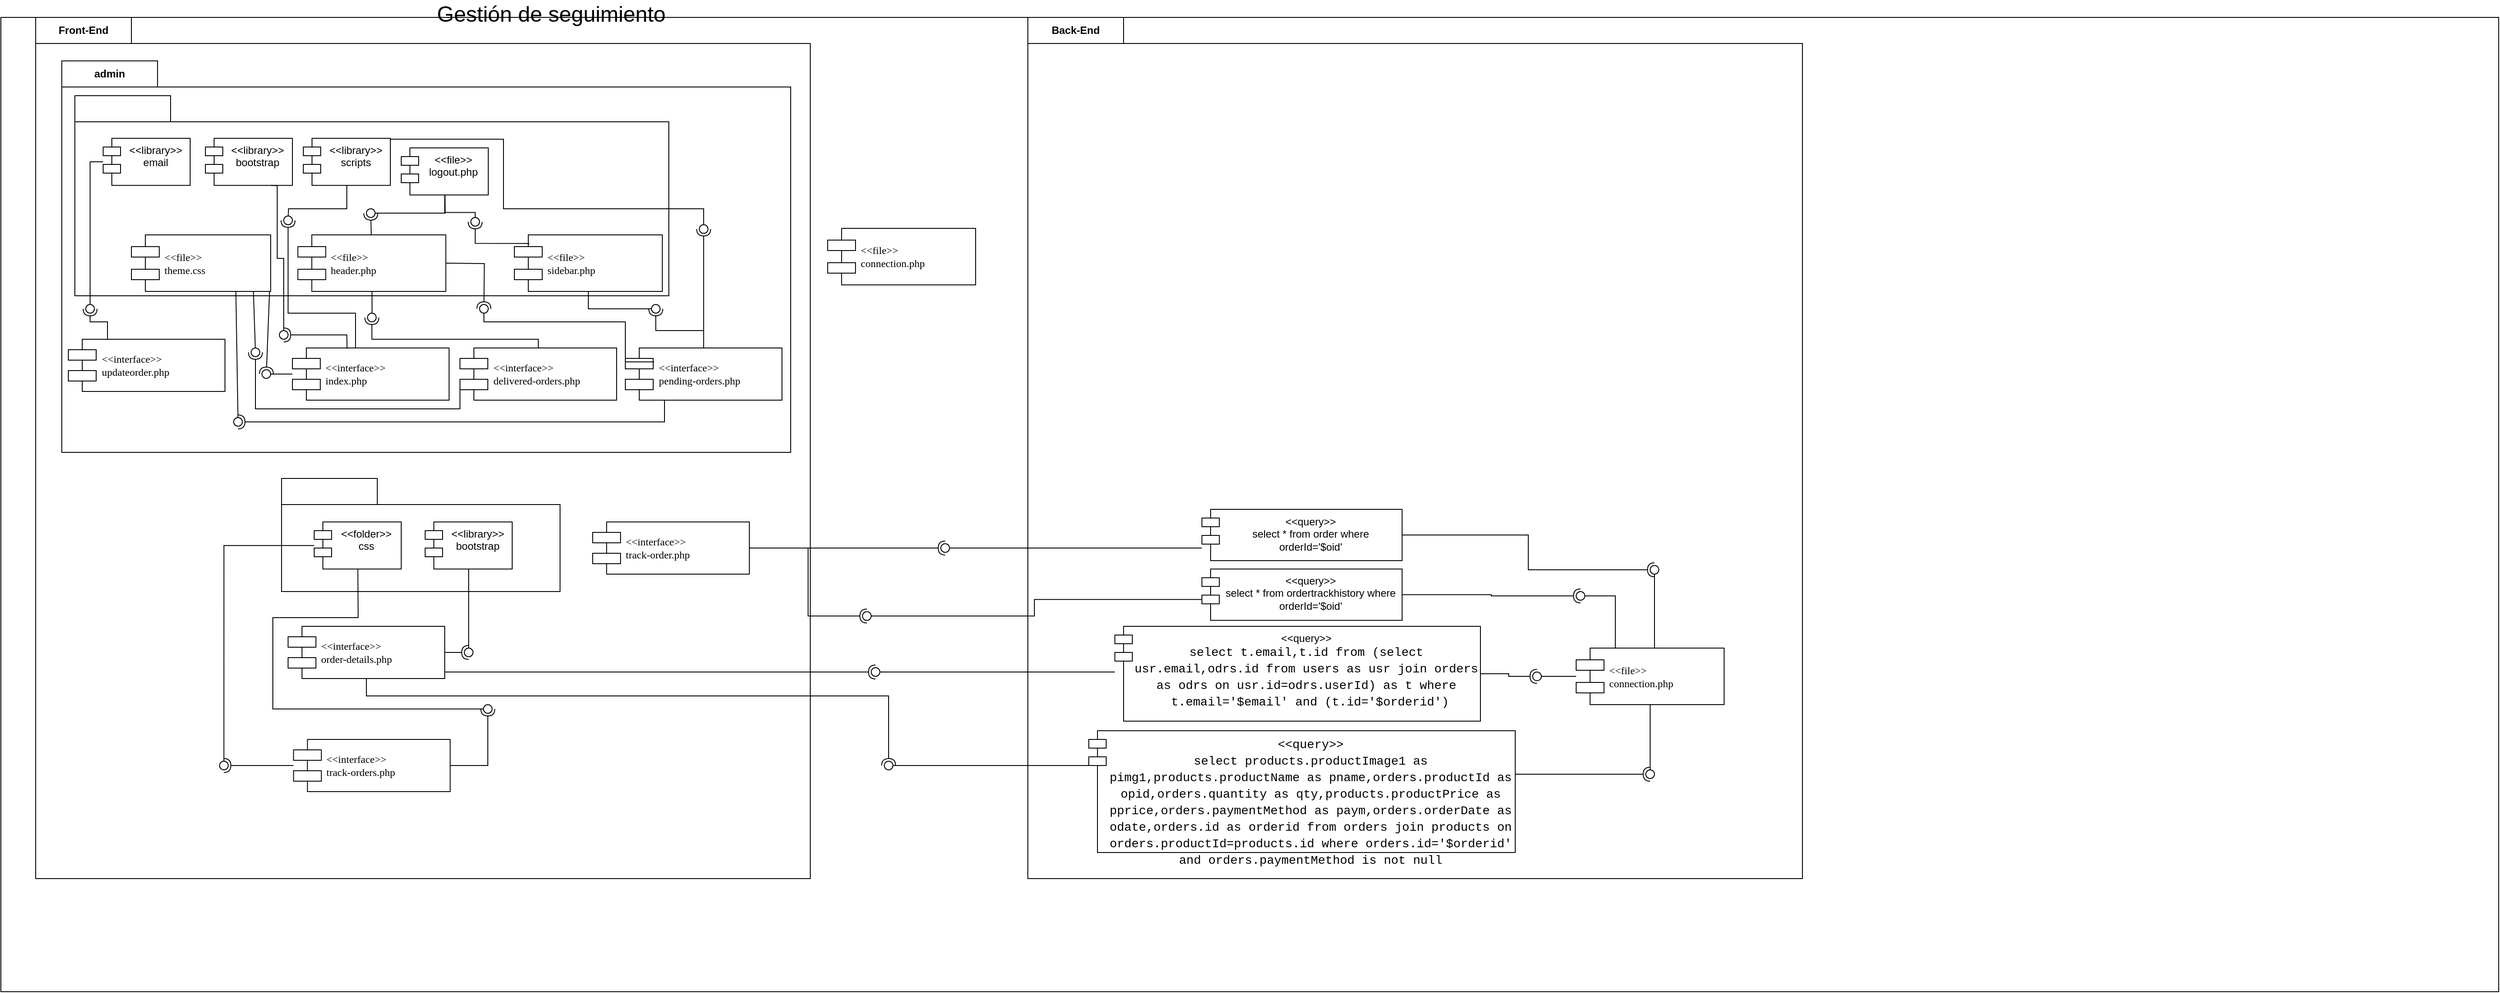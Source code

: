 <mxfile version="22.0.8" type="github">
  <diagram name="Page-1" id="5f0bae14-7c28-e335-631c-24af17079c00">
    <mxGraphModel dx="1980" dy="1412" grid="1" gridSize="10" guides="1" tooltips="1" connect="1" arrows="1" fold="1" page="1" pageScale="1" pageWidth="1100" pageHeight="850" background="none" math="0" shadow="0">
      <root>
        <mxCell id="0" />
        <mxCell id="1" parent="0" />
        <mxCell id="QajAvCTBg06aMJkXzNH2-1" value="" style="rounded=0;whiteSpace=wrap;html=1;movable=1;resizable=1;rotatable=1;deletable=1;editable=1;locked=0;connectable=1;" parent="1" vertex="1">
          <mxGeometry x="-20" y="-90" width="2870" height="1120" as="geometry" />
        </mxCell>
        <mxCell id="QajAvCTBg06aMJkXzNH2-115" value="Front-End" style="shape=folder;fontStyle=1;tabWidth=110;tabHeight=30;tabPosition=left;html=1;boundedLbl=1;labelInHeader=1;container=0;collapsible=0;whiteSpace=wrap;movable=1;resizable=1;rotatable=1;deletable=1;editable=1;locked=0;connectable=1;" parent="1" vertex="1">
          <mxGeometry x="20" y="-90" width="890" height="990" as="geometry" />
        </mxCell>
        <mxCell id="QajAvCTBg06aMJkXzNH2-2" value="&lt;font style=&quot;font-size: 25px;&quot;&gt;Gestión de seguimiento&lt;/font&gt;" style="text;strokeColor=none;align=center;fillColor=none;html=1;verticalAlign=middle;whiteSpace=wrap;rounded=0;movable=1;resizable=1;rotatable=1;deletable=1;editable=1;locked=0;connectable=1;" parent="1" vertex="1">
          <mxGeometry x="480" y="-110" width="265" height="30" as="geometry" />
        </mxCell>
        <mxCell id="QajAvCTBg06aMJkXzNH2-3" value="" style="html=1;strokeColor=none;resizeWidth=1;resizeHeight=1;fillColor=none;part=1;connectable=1;allowArrows=0;deletable=1;whiteSpace=wrap;movable=1;resizable=1;rotatable=1;editable=1;locked=0;" parent="1" vertex="1">
          <mxGeometry x="42.5" y="-10" width="573.3" height="403.226" as="geometry">
            <mxPoint y="30" as="offset" />
          </mxGeometry>
        </mxCell>
        <mxCell id="QajAvCTBg06aMJkXzNH2-4" value="admin" style="shape=folder;fontStyle=1;tabWidth=110;tabHeight=30;tabPosition=left;html=1;boundedLbl=1;labelInHeader=1;container=0;collapsible=0;whiteSpace=wrap;movable=1;resizable=1;rotatable=1;deletable=1;editable=1;locked=0;connectable=1;" parent="1" vertex="1">
          <mxGeometry x="50" y="-40" width="837.5" height="450" as="geometry" />
        </mxCell>
        <mxCell id="QajAvCTBg06aMJkXzNH2-5" value="" style="shape=folder;fontStyle=1;tabWidth=110;tabHeight=30;tabPosition=left;html=1;boundedLbl=1;labelInHeader=1;container=0;collapsible=0;whiteSpace=wrap;movable=1;resizable=1;rotatable=1;deletable=1;editable=1;locked=0;connectable=1;" parent="1" vertex="1">
          <mxGeometry x="65" width="682.5" height="230" as="geometry" />
        </mxCell>
        <mxCell id="QajAvCTBg06aMJkXzNH2-6" value="&amp;lt;&amp;lt;interface&amp;gt;&amp;gt;&lt;br&gt;delivered-orders.php" style="shape=component;align=left;spacingLeft=36;rounded=0;shadow=0;comic=0;labelBackgroundColor=none;strokeWidth=1;fontFamily=Verdana;fontSize=12;html=1;movable=1;resizable=1;rotatable=1;deletable=1;editable=1;locked=0;connectable=1;" parent="1" vertex="1">
          <mxGeometry x="507.5" y="290" width="180" height="60" as="geometry" />
        </mxCell>
        <mxCell id="QajAvCTBg06aMJkXzNH2-7" value="" style="ellipse;whiteSpace=wrap;html=1;align=center;aspect=fixed;fillColor=none;strokeColor=none;resizable=1;perimeter=centerPerimeter;rotatable=1;allowArrows=0;points=[];outlineConnect=1;movable=1;deletable=1;editable=1;locked=0;connectable=1;" parent="1" vertex="1">
          <mxGeometry x="440" y="280" width="10" height="10" as="geometry" />
        </mxCell>
        <mxCell id="QajAvCTBg06aMJkXzNH2-8" value="&amp;lt;&amp;lt;interface&amp;gt;&amp;gt;&lt;br&gt;index.php" style="shape=component;align=left;spacingLeft=36;rounded=0;shadow=0;comic=0;labelBackgroundColor=none;strokeWidth=1;fontFamily=Verdana;fontSize=12;html=1;movable=1;resizable=1;rotatable=1;deletable=1;editable=1;locked=0;connectable=1;" parent="1" vertex="1">
          <mxGeometry x="315" y="290" width="180" height="60" as="geometry" />
        </mxCell>
        <mxCell id="QajAvCTBg06aMJkXzNH2-10" value="" style="ellipse;whiteSpace=wrap;html=1;align=center;aspect=fixed;fillColor=none;strokeColor=none;resizable=1;perimeter=centerPerimeter;rotatable=1;allowArrows=0;points=[];outlineConnect=1;movable=1;deletable=1;editable=1;locked=0;connectable=1;" parent="1" vertex="1">
          <mxGeometry x="457.5" y="430" width="10" height="10" as="geometry" />
        </mxCell>
        <mxCell id="QajAvCTBg06aMJkXzNH2-14" value="" style="ellipse;whiteSpace=wrap;html=1;align=center;aspect=fixed;fillColor=none;strokeColor=none;resizable=1;perimeter=centerPerimeter;rotatable=1;allowArrows=0;points=[];outlineConnect=1;movable=1;deletable=1;editable=1;locked=0;connectable=1;" parent="1" vertex="1">
          <mxGeometry x="400" y="250" width="10" height="10" as="geometry" />
        </mxCell>
        <mxCell id="QajAvCTBg06aMJkXzNH2-17" value="&amp;lt;&amp;lt;file&amp;gt;&amp;gt;&lt;br&gt;theme.css" style="shape=component;align=left;spacingLeft=36;rounded=0;shadow=0;comic=0;labelBackgroundColor=none;strokeWidth=1;fontFamily=Verdana;fontSize=12;html=1;movable=1;resizable=1;rotatable=1;deletable=1;editable=1;locked=0;connectable=1;" parent="1" vertex="1">
          <mxGeometry x="130" y="160.0" width="160" height="65.018" as="geometry" />
        </mxCell>
        <mxCell id="QajAvCTBg06aMJkXzNH2-20" value="&amp;lt;&amp;lt;library&amp;gt;&amp;gt;&lt;br&gt;email" style="shape=module;align=left;spacingLeft=20;align=center;verticalAlign=top;whiteSpace=wrap;html=1;movable=1;resizable=1;rotatable=1;deletable=1;editable=1;locked=0;connectable=1;" parent="1" vertex="1">
          <mxGeometry x="97.5" y="48.998" width="100" height="54.182" as="geometry" />
        </mxCell>
        <mxCell id="QajAvCTBg06aMJkXzNH2-51" value="&amp;lt;&amp;lt;file&amp;gt;&amp;gt;&lt;br&gt;header.php" style="shape=component;align=left;spacingLeft=36;rounded=0;shadow=0;comic=0;labelBackgroundColor=none;strokeWidth=1;fontFamily=Verdana;fontSize=12;html=1;movable=1;resizable=1;rotatable=1;deletable=1;editable=1;locked=0;connectable=1;" parent="1" vertex="1">
          <mxGeometry x="321.25" y="160.0" width="170" height="65.018" as="geometry" />
        </mxCell>
        <mxCell id="QajAvCTBg06aMJkXzNH2-61" value="" style="ellipse;whiteSpace=wrap;html=1;align=center;aspect=fixed;fillColor=none;strokeColor=none;resizable=1;perimeter=centerPerimeter;rotatable=1;allowArrows=0;points=[];outlineConnect=1;movable=1;deletable=1;editable=1;locked=0;connectable=1;" parent="1" vertex="1">
          <mxGeometry x="582.5" y="138.31" width="10" height="10" as="geometry" />
        </mxCell>
        <mxCell id="QajAvCTBg06aMJkXzNH2-64" value="" style="ellipse;whiteSpace=wrap;html=1;align=center;aspect=fixed;fillColor=none;strokeColor=none;resizable=1;perimeter=centerPerimeter;rotatable=1;allowArrows=0;points=[];outlineConnect=1;movable=1;deletable=1;editable=1;locked=0;connectable=1;" parent="1" vertex="1">
          <mxGeometry x="758.75" y="430" width="10" height="10" as="geometry" />
        </mxCell>
        <mxCell id="QajAvCTBg06aMJkXzNH2-65" value="&amp;lt;&amp;lt;library&amp;gt;&amp;gt;&lt;br&gt;bootstrap" style="shape=module;align=left;spacingLeft=20;align=center;verticalAlign=top;whiteSpace=wrap;html=1;movable=1;resizable=1;rotatable=1;deletable=1;editable=1;locked=0;connectable=1;" parent="1" vertex="1">
          <mxGeometry x="215" y="48.998" width="100" height="54.182" as="geometry" />
        </mxCell>
        <mxCell id="QajAvCTBg06aMJkXzNH2-66" value="&amp;lt;&amp;lt;file&amp;gt;&amp;gt;&lt;br&gt;sidebar.php" style="shape=component;align=left;spacingLeft=36;rounded=0;shadow=0;comic=0;labelBackgroundColor=none;strokeWidth=1;fontFamily=Verdana;fontSize=12;html=1;movable=1;resizable=1;rotatable=1;deletable=1;editable=1;locked=0;connectable=1;" parent="1" vertex="1">
          <mxGeometry x="570" y="160.0" width="170" height="65.018" as="geometry" />
        </mxCell>
        <mxCell id="QajAvCTBg06aMJkXzNH2-68" value="&amp;lt;&amp;lt;file&amp;gt;&amp;gt;&lt;br&gt;connection.php" style="shape=component;align=left;spacingLeft=36;rounded=0;shadow=0;comic=0;labelBackgroundColor=none;strokeWidth=1;fontFamily=Verdana;fontSize=12;html=1;movable=1;resizable=1;rotatable=1;deletable=1;editable=1;locked=0;connectable=1;" parent="1" vertex="1">
          <mxGeometry x="930" y="152.49" width="170" height="65.018" as="geometry" />
        </mxCell>
        <mxCell id="QajAvCTBg06aMJkXzNH2-71" value="&amp;lt;&amp;lt;file&amp;gt;&amp;gt;&lt;br&gt;logout.php" style="shape=module;align=left;spacingLeft=20;align=center;verticalAlign=top;whiteSpace=wrap;html=1;movable=1;resizable=1;rotatable=1;deletable=1;editable=1;locked=0;connectable=1;" parent="1" vertex="1">
          <mxGeometry x="440" y="59.998" width="100" height="54.182" as="geometry" />
        </mxCell>
        <mxCell id="QajAvCTBg06aMJkXzNH2-72" value="&amp;lt;&amp;lt;interface&amp;gt;&amp;gt;&lt;br&gt;pending-orders.php" style="shape=component;align=left;spacingLeft=36;rounded=0;shadow=0;comic=0;labelBackgroundColor=none;strokeWidth=1;fontFamily=Verdana;fontSize=12;html=1;movable=1;resizable=1;rotatable=1;deletable=1;editable=1;locked=0;connectable=1;" parent="1" vertex="1">
          <mxGeometry x="697.5" y="290" width="180" height="60" as="geometry" />
        </mxCell>
        <mxCell id="QajAvCTBg06aMJkXzNH2-73" value="&amp;lt;&amp;lt;interface&amp;gt;&amp;gt;&lt;br&gt;updateorder.php" style="shape=component;align=left;spacingLeft=36;rounded=0;shadow=0;comic=0;labelBackgroundColor=none;strokeWidth=1;fontFamily=Verdana;fontSize=12;html=1;movable=1;resizable=1;rotatable=1;deletable=1;editable=1;locked=0;connectable=1;" parent="1" vertex="1">
          <mxGeometry x="57.5" y="280" width="180" height="60" as="geometry" />
        </mxCell>
        <mxCell id="QajAvCTBg06aMJkXzNH2-74" value="&amp;lt;&amp;lt;library&amp;gt;&amp;gt;&lt;br&gt;scripts" style="shape=module;align=left;spacingLeft=20;align=center;verticalAlign=top;whiteSpace=wrap;html=1;movable=1;resizable=1;rotatable=1;deletable=1;editable=1;locked=0;connectable=1;" parent="1" vertex="1">
          <mxGeometry x="327.5" y="48.998" width="100" height="54.182" as="geometry" />
        </mxCell>
        <mxCell id="QajAvCTBg06aMJkXzNH2-75" value="" style="rounded=0;orthogonalLoop=1;jettySize=auto;html=1;endArrow=halfCircle;endFill=0;endSize=6;strokeWidth=1;sketch=0;exitX=0.349;exitY=0.013;exitDx=0;exitDy=0;exitPerimeter=0;movable=1;resizable=1;rotatable=1;deletable=1;editable=1;locked=0;connectable=1;" parent="1" source="QajAvCTBg06aMJkXzNH2-8" target="QajAvCTBg06aMJkXzNH2-77" edge="1">
          <mxGeometry relative="1" as="geometry">
            <mxPoint x="327.5" y="276" as="sourcePoint" />
            <Array as="points">
              <mxPoint x="377.5" y="275" />
            </Array>
          </mxGeometry>
        </mxCell>
        <mxCell id="QajAvCTBg06aMJkXzNH2-76" value="" style="rounded=0;orthogonalLoop=1;jettySize=auto;html=1;endArrow=oval;endFill=0;sketch=0;sourcePerimeterSpacing=0;targetPerimeterSpacing=0;endSize=10;exitX=0.75;exitY=1;exitDx=0;exitDy=0;edgeStyle=orthogonalEdgeStyle;movable=1;resizable=1;rotatable=1;deletable=1;editable=1;locked=0;connectable=1;" parent="1" source="QajAvCTBg06aMJkXzNH2-65" target="QajAvCTBg06aMJkXzNH2-77" edge="1">
          <mxGeometry relative="1" as="geometry">
            <mxPoint x="287.5" y="276" as="sourcePoint" />
            <Array as="points">
              <mxPoint x="297.5" y="103" />
              <mxPoint x="297.5" y="187" />
              <mxPoint x="305.5" y="187" />
            </Array>
          </mxGeometry>
        </mxCell>
        <mxCell id="QajAvCTBg06aMJkXzNH2-77" value="" style="ellipse;whiteSpace=wrap;html=1;align=center;aspect=fixed;fillColor=none;strokeColor=none;resizable=0;perimeter=centerPerimeter;rotatable=0;allowArrows=0;points=[];outlineConnect=1;" parent="1" vertex="1">
          <mxGeometry x="300" y="270" width="10" height="10" as="geometry" />
        </mxCell>
        <mxCell id="QajAvCTBg06aMJkXzNH2-78" value="" style="rounded=0;orthogonalLoop=1;jettySize=auto;html=1;endArrow=halfCircle;endFill=0;endSize=6;strokeWidth=1;sketch=0;exitX=0.992;exitY=0.996;exitDx=0;exitDy=0;exitPerimeter=0;movable=1;resizable=1;rotatable=1;deletable=1;editable=1;locked=0;connectable=1;" parent="1" source="QajAvCTBg06aMJkXzNH2-17" target="QajAvCTBg06aMJkXzNH2-80" edge="1">
          <mxGeometry relative="1" as="geometry">
            <mxPoint x="290.5" y="360" as="sourcePoint" />
          </mxGeometry>
        </mxCell>
        <mxCell id="QajAvCTBg06aMJkXzNH2-79" value="" style="rounded=0;orthogonalLoop=1;jettySize=auto;html=1;endArrow=oval;endFill=0;sketch=0;sourcePerimeterSpacing=0;targetPerimeterSpacing=0;endSize=10;movable=1;resizable=1;rotatable=1;deletable=1;editable=1;locked=0;connectable=1;" parent="1" source="QajAvCTBg06aMJkXzNH2-8" target="QajAvCTBg06aMJkXzNH2-80" edge="1">
          <mxGeometry relative="1" as="geometry">
            <mxPoint x="250.5" y="360" as="sourcePoint" />
          </mxGeometry>
        </mxCell>
        <mxCell id="QajAvCTBg06aMJkXzNH2-80" value="" style="ellipse;whiteSpace=wrap;html=1;align=center;aspect=fixed;fillColor=none;strokeColor=none;resizable=0;perimeter=centerPerimeter;rotatable=0;allowArrows=0;points=[];outlineConnect=1;" parent="1" vertex="1">
          <mxGeometry x="280" y="315" width="10" height="10" as="geometry" />
        </mxCell>
        <mxCell id="QajAvCTBg06aMJkXzNH2-81" value="" style="rounded=0;orthogonalLoop=1;jettySize=auto;html=1;endArrow=halfCircle;endFill=0;endSize=6;strokeWidth=1;sketch=0;edgeStyle=orthogonalEdgeStyle;movable=1;resizable=1;rotatable=1;deletable=1;editable=1;locked=0;connectable=1;" parent="1" source="QajAvCTBg06aMJkXzNH2-6" target="QajAvCTBg06aMJkXzNH2-83" edge="1">
          <mxGeometry relative="1" as="geometry">
            <mxPoint x="510.5" y="275" as="sourcePoint" />
            <Array as="points">
              <mxPoint x="597.5" y="280" />
              <mxPoint x="406.5" y="280" />
            </Array>
          </mxGeometry>
        </mxCell>
        <mxCell id="QajAvCTBg06aMJkXzNH2-82" value="" style="rounded=0;orthogonalLoop=1;jettySize=auto;html=1;endArrow=oval;endFill=0;sketch=0;sourcePerimeterSpacing=0;targetPerimeterSpacing=0;endSize=10;movable=1;resizable=1;rotatable=1;deletable=1;editable=1;locked=0;connectable=1;" parent="1" source="QajAvCTBg06aMJkXzNH2-51" target="QajAvCTBg06aMJkXzNH2-83" edge="1">
          <mxGeometry relative="1" as="geometry">
            <mxPoint x="470.5" y="275" as="sourcePoint" />
            <Array as="points">
              <mxPoint x="406.5" y="245" />
            </Array>
          </mxGeometry>
        </mxCell>
        <mxCell id="QajAvCTBg06aMJkXzNH2-83" value="" style="ellipse;whiteSpace=wrap;html=1;align=center;aspect=fixed;fillColor=none;strokeColor=none;resizable=1;perimeter=centerPerimeter;rotatable=1;allowArrows=0;points=[];outlineConnect=1;movable=1;deletable=1;editable=1;locked=0;connectable=1;" parent="1" vertex="1">
          <mxGeometry x="401.25" y="250" width="10" height="10" as="geometry" />
        </mxCell>
        <mxCell id="QajAvCTBg06aMJkXzNH2-84" value="" style="rounded=0;orthogonalLoop=1;jettySize=auto;html=1;endArrow=halfCircle;endFill=0;endSize=6;strokeWidth=1;sketch=0;exitX=1;exitY=0.5;exitDx=0;exitDy=0;movable=1;resizable=1;rotatable=1;deletable=1;editable=1;locked=0;connectable=1;" parent="1" source="QajAvCTBg06aMJkXzNH2-51" target="QajAvCTBg06aMJkXzNH2-86" edge="1">
          <mxGeometry relative="1" as="geometry">
            <mxPoint x="652.5" y="351" as="sourcePoint" />
            <Array as="points">
              <mxPoint x="535.5" y="193" />
            </Array>
          </mxGeometry>
        </mxCell>
        <mxCell id="QajAvCTBg06aMJkXzNH2-85" value="" style="rounded=0;orthogonalLoop=1;jettySize=auto;html=1;endArrow=oval;endFill=0;sketch=0;sourcePerimeterSpacing=0;targetPerimeterSpacing=0;endSize=10;edgeStyle=orthogonalEdgeStyle;exitX=0.183;exitY=0.267;exitDx=0;exitDy=0;exitPerimeter=0;movable=1;resizable=1;rotatable=1;deletable=1;editable=1;locked=0;connectable=1;" parent="1" source="QajAvCTBg06aMJkXzNH2-72" target="QajAvCTBg06aMJkXzNH2-86" edge="1">
          <mxGeometry relative="1" as="geometry">
            <mxPoint x="612.5" y="351" as="sourcePoint" />
            <Array as="points">
              <mxPoint x="697.5" y="306" />
              <mxPoint x="697.5" y="260" />
              <mxPoint x="535.5" y="260" />
            </Array>
          </mxGeometry>
        </mxCell>
        <mxCell id="QajAvCTBg06aMJkXzNH2-86" value="" style="ellipse;whiteSpace=wrap;html=1;align=center;aspect=fixed;fillColor=none;strokeColor=none;resizable=0;perimeter=centerPerimeter;rotatable=0;allowArrows=0;points=[];outlineConnect=1;" parent="1" vertex="1">
          <mxGeometry x="530" y="240" width="10" height="10" as="geometry" />
        </mxCell>
        <mxCell id="QajAvCTBg06aMJkXzNH2-87" value="" style="rounded=0;orthogonalLoop=1;jettySize=auto;html=1;endArrow=halfCircle;endFill=0;endSize=6;strokeWidth=1;sketch=0;edgeStyle=orthogonalEdgeStyle;exitX=0.5;exitY=0;exitDx=0;exitDy=0;movable=1;resizable=1;rotatable=1;deletable=1;editable=1;locked=0;connectable=1;" parent="1" source="QajAvCTBg06aMJkXzNH2-72" target="QajAvCTBg06aMJkXzNH2-89" edge="1">
          <mxGeometry relative="1" as="geometry">
            <mxPoint x="760.5" y="360" as="sourcePoint" />
          </mxGeometry>
        </mxCell>
        <mxCell id="QajAvCTBg06aMJkXzNH2-88" value="" style="rounded=0;orthogonalLoop=1;jettySize=auto;html=1;endArrow=oval;endFill=0;sketch=0;sourcePerimeterSpacing=0;targetPerimeterSpacing=0;endSize=10;edgeStyle=orthogonalEdgeStyle;movable=1;resizable=1;rotatable=1;deletable=1;editable=1;locked=0;connectable=1;" parent="1" source="QajAvCTBg06aMJkXzNH2-66" target="QajAvCTBg06aMJkXzNH2-89" edge="1">
          <mxGeometry relative="1" as="geometry">
            <mxPoint x="720.5" y="360" as="sourcePoint" />
          </mxGeometry>
        </mxCell>
        <mxCell id="QajAvCTBg06aMJkXzNH2-89" value="" style="ellipse;whiteSpace=wrap;html=1;align=center;aspect=fixed;fillColor=none;strokeColor=none;resizable=0;perimeter=centerPerimeter;rotatable=0;allowArrows=0;points=[];outlineConnect=1;" parent="1" vertex="1">
          <mxGeometry x="727.5" y="240" width="10" height="10" as="geometry" />
        </mxCell>
        <mxCell id="QajAvCTBg06aMJkXzNH2-90" value="" style="rounded=0;orthogonalLoop=1;jettySize=auto;html=1;endArrow=halfCircle;endFill=0;endSize=6;strokeWidth=1;sketch=0;exitX=0;exitY=0.7;exitDx=0;exitDy=0;movable=1;resizable=1;rotatable=1;deletable=1;editable=1;locked=0;connectable=1;" parent="1" source="QajAvCTBg06aMJkXzNH2-6" target="QajAvCTBg06aMJkXzNH2-92" edge="1">
          <mxGeometry relative="1" as="geometry">
            <mxPoint x="287.5" y="385" as="sourcePoint" />
            <Array as="points">
              <mxPoint x="507.5" y="360" />
              <mxPoint x="272.5" y="360" />
            </Array>
          </mxGeometry>
        </mxCell>
        <mxCell id="QajAvCTBg06aMJkXzNH2-91" value="" style="rounded=0;orthogonalLoop=1;jettySize=auto;html=1;endArrow=oval;endFill=0;sketch=0;sourcePerimeterSpacing=0;targetPerimeterSpacing=0;endSize=10;exitX=0.876;exitY=0.996;exitDx=0;exitDy=0;exitPerimeter=0;movable=1;resizable=1;rotatable=1;deletable=1;editable=1;locked=0;connectable=1;" parent="1" source="QajAvCTBg06aMJkXzNH2-17" target="QajAvCTBg06aMJkXzNH2-92" edge="1">
          <mxGeometry relative="1" as="geometry">
            <mxPoint x="247.5" y="385" as="sourcePoint" />
          </mxGeometry>
        </mxCell>
        <mxCell id="QajAvCTBg06aMJkXzNH2-92" value="" style="ellipse;whiteSpace=wrap;html=1;align=center;aspect=fixed;fillColor=none;strokeColor=none;resizable=1;perimeter=centerPerimeter;rotatable=1;allowArrows=0;points=[];outlineConnect=1;movable=1;deletable=1;editable=1;locked=0;connectable=1;" parent="1" vertex="1">
          <mxGeometry x="267.5" y="290" width="10" height="10" as="geometry" />
        </mxCell>
        <mxCell id="QajAvCTBg06aMJkXzNH2-93" value="" style="rounded=0;orthogonalLoop=1;jettySize=auto;html=1;endArrow=halfCircle;endFill=0;endSize=6;strokeWidth=1;sketch=0;exitX=0.25;exitY=1;exitDx=0;exitDy=0;movable=1;resizable=1;rotatable=1;deletable=1;editable=1;locked=0;connectable=1;" parent="1" source="QajAvCTBg06aMJkXzNH2-72" target="QajAvCTBg06aMJkXzNH2-95" edge="1">
          <mxGeometry relative="1" as="geometry">
            <mxPoint x="290.5" y="426" as="sourcePoint" />
            <Array as="points">
              <mxPoint x="742.5" y="375" />
            </Array>
          </mxGeometry>
        </mxCell>
        <mxCell id="QajAvCTBg06aMJkXzNH2-94" value="" style="rounded=0;orthogonalLoop=1;jettySize=auto;html=1;endArrow=oval;endFill=0;sketch=0;sourcePerimeterSpacing=0;targetPerimeterSpacing=0;endSize=10;exitX=0.75;exitY=1;exitDx=0;exitDy=0;movable=1;resizable=1;rotatable=1;deletable=1;editable=1;locked=0;connectable=1;" parent="1" source="QajAvCTBg06aMJkXzNH2-17" target="QajAvCTBg06aMJkXzNH2-95" edge="1">
          <mxGeometry relative="1" as="geometry">
            <mxPoint x="250.5" y="426" as="sourcePoint" />
          </mxGeometry>
        </mxCell>
        <mxCell id="QajAvCTBg06aMJkXzNH2-95" value="" style="ellipse;whiteSpace=wrap;html=1;align=center;aspect=fixed;fillColor=none;strokeColor=none;resizable=0;perimeter=centerPerimeter;rotatable=0;allowArrows=0;points=[];outlineConnect=1;" parent="1" vertex="1">
          <mxGeometry x="247.5" y="370" width="10" height="10" as="geometry" />
        </mxCell>
        <mxCell id="QajAvCTBg06aMJkXzNH2-96" value="" style="rounded=0;orthogonalLoop=1;jettySize=auto;html=1;endArrow=halfCircle;endFill=0;endSize=6;strokeWidth=1;sketch=0;exitX=0.25;exitY=0;exitDx=0;exitDy=0;edgeStyle=orthogonalEdgeStyle;movable=1;resizable=1;rotatable=1;deletable=1;editable=1;locked=0;connectable=1;" parent="1" source="QajAvCTBg06aMJkXzNH2-73" target="QajAvCTBg06aMJkXzNH2-98" edge="1">
          <mxGeometry relative="1" as="geometry">
            <mxPoint x="127.5" y="265" as="sourcePoint" />
          </mxGeometry>
        </mxCell>
        <mxCell id="QajAvCTBg06aMJkXzNH2-97" value="" style="rounded=0;orthogonalLoop=1;jettySize=auto;html=1;endArrow=oval;endFill=0;sketch=0;sourcePerimeterSpacing=0;targetPerimeterSpacing=0;endSize=10;movable=1;resizable=1;rotatable=1;deletable=1;editable=1;locked=0;connectable=1;" parent="1" source="QajAvCTBg06aMJkXzNH2-20" target="QajAvCTBg06aMJkXzNH2-98" edge="1">
          <mxGeometry relative="1" as="geometry">
            <mxPoint x="87.5" y="265" as="sourcePoint" />
            <Array as="points">
              <mxPoint x="82.5" y="76" />
            </Array>
          </mxGeometry>
        </mxCell>
        <mxCell id="QajAvCTBg06aMJkXzNH2-98" value="" style="ellipse;whiteSpace=wrap;html=1;align=center;aspect=fixed;fillColor=none;strokeColor=none;resizable=0;perimeter=centerPerimeter;rotatable=0;allowArrows=0;points=[];outlineConnect=1;" parent="1" vertex="1">
          <mxGeometry x="77.5" y="240" width="10" height="10" as="geometry" />
        </mxCell>
        <mxCell id="QajAvCTBg06aMJkXzNH2-99" value="" style="rounded=0;orthogonalLoop=1;jettySize=auto;html=1;endArrow=halfCircle;endFill=0;endSize=6;strokeWidth=1;sketch=0;movable=1;resizable=1;rotatable=1;deletable=1;editable=1;locked=0;connectable=1;" parent="1" source="QajAvCTBg06aMJkXzNH2-72" target="QajAvCTBg06aMJkXzNH2-101" edge="1">
          <mxGeometry relative="1" as="geometry">
            <mxPoint x="426.5" y="143" as="sourcePoint" />
          </mxGeometry>
        </mxCell>
        <mxCell id="QajAvCTBg06aMJkXzNH2-100" value="" style="rounded=0;orthogonalLoop=1;jettySize=auto;html=1;endArrow=oval;endFill=0;sketch=0;sourcePerimeterSpacing=0;targetPerimeterSpacing=0;endSize=10;edgeStyle=orthogonalEdgeStyle;exitX=1;exitY=0.5;exitDx=0;exitDy=0;movable=1;resizable=1;rotatable=1;deletable=1;editable=1;locked=0;connectable=1;" parent="1" source="QajAvCTBg06aMJkXzNH2-74" target="QajAvCTBg06aMJkXzNH2-101" edge="1">
          <mxGeometry relative="1" as="geometry">
            <mxPoint x="386.5" y="143" as="sourcePoint" />
            <Array as="points">
              <mxPoint x="427.5" y="50" />
              <mxPoint x="557.5" y="50" />
              <mxPoint x="557.5" y="130" />
              <mxPoint x="787.5" y="130" />
            </Array>
          </mxGeometry>
        </mxCell>
        <mxCell id="QajAvCTBg06aMJkXzNH2-101" value="" style="ellipse;whiteSpace=wrap;html=1;align=center;aspect=fixed;fillColor=none;strokeColor=none;resizable=0;perimeter=centerPerimeter;rotatable=0;allowArrows=0;points=[];outlineConnect=1;" parent="1" vertex="1">
          <mxGeometry x="782.5" y="148.31" width="10" height="10" as="geometry" />
        </mxCell>
        <mxCell id="QajAvCTBg06aMJkXzNH2-102" value="" style="rounded=0;orthogonalLoop=1;jettySize=auto;html=1;endArrow=halfCircle;endFill=0;endSize=6;strokeWidth=1;sketch=0;edgeStyle=orthogonalEdgeStyle;movable=1;resizable=1;rotatable=1;deletable=1;editable=1;locked=0;connectable=1;" parent="1" source="QajAvCTBg06aMJkXzNH2-8" target="QajAvCTBg06aMJkXzNH2-104" edge="1">
          <mxGeometry relative="1" as="geometry">
            <mxPoint x="377.5" y="143" as="sourcePoint" />
            <Array as="points">
              <mxPoint x="387.5" y="250" />
              <mxPoint x="310.5" y="250" />
            </Array>
          </mxGeometry>
        </mxCell>
        <mxCell id="QajAvCTBg06aMJkXzNH2-103" value="" style="rounded=0;orthogonalLoop=1;jettySize=auto;html=1;endArrow=oval;endFill=0;sketch=0;sourcePerimeterSpacing=0;targetPerimeterSpacing=0;endSize=10;movable=1;resizable=1;rotatable=1;deletable=1;editable=1;locked=0;connectable=1;" parent="1" source="QajAvCTBg06aMJkXzNH2-74" target="QajAvCTBg06aMJkXzNH2-104" edge="1">
          <mxGeometry relative="1" as="geometry">
            <mxPoint x="337.5" y="143" as="sourcePoint" />
            <Array as="points">
              <mxPoint x="377.5" y="130" />
              <mxPoint x="310.5" y="130" />
            </Array>
          </mxGeometry>
        </mxCell>
        <mxCell id="QajAvCTBg06aMJkXzNH2-104" value="" style="ellipse;whiteSpace=wrap;html=1;align=center;aspect=fixed;fillColor=none;strokeColor=none;resizable=0;perimeter=centerPerimeter;rotatable=0;allowArrows=0;points=[];outlineConnect=1;" parent="1" vertex="1">
          <mxGeometry x="305" y="138.31" width="10" height="10" as="geometry" />
        </mxCell>
        <mxCell id="QajAvCTBg06aMJkXzNH2-105" value="" style="rounded=0;orthogonalLoop=1;jettySize=auto;html=1;endArrow=halfCircle;endFill=0;endSize=6;strokeWidth=1;sketch=0;movable=1;resizable=1;rotatable=1;deletable=1;editable=1;locked=0;connectable=1;" parent="1" source="QajAvCTBg06aMJkXzNH2-51" target="QajAvCTBg06aMJkXzNH2-107" edge="1">
          <mxGeometry relative="1" as="geometry">
            <mxPoint x="510.5" y="143" as="sourcePoint" />
          </mxGeometry>
        </mxCell>
        <mxCell id="QajAvCTBg06aMJkXzNH2-106" value="" style="rounded=0;orthogonalLoop=1;jettySize=auto;html=1;endArrow=oval;endFill=0;sketch=0;sourcePerimeterSpacing=0;targetPerimeterSpacing=0;endSize=10;movable=1;resizable=1;rotatable=1;deletable=1;editable=1;locked=0;connectable=1;" parent="1" source="QajAvCTBg06aMJkXzNH2-71" target="QajAvCTBg06aMJkXzNH2-107" edge="1">
          <mxGeometry relative="1" as="geometry">
            <mxPoint x="470.5" y="143" as="sourcePoint" />
            <Array as="points">
              <mxPoint x="490.5" y="135" />
            </Array>
          </mxGeometry>
        </mxCell>
        <mxCell id="QajAvCTBg06aMJkXzNH2-107" value="" style="ellipse;whiteSpace=wrap;html=1;align=center;aspect=fixed;fillColor=none;strokeColor=none;resizable=0;perimeter=centerPerimeter;rotatable=0;allowArrows=0;points=[];outlineConnect=1;" parent="1" vertex="1">
          <mxGeometry x="400" y="130" width="10" height="10" as="geometry" />
        </mxCell>
        <mxCell id="QajAvCTBg06aMJkXzNH2-108" value="" style="rounded=0;orthogonalLoop=1;jettySize=auto;html=1;endArrow=halfCircle;endFill=0;endSize=6;strokeWidth=1;sketch=0;edgeStyle=orthogonalEdgeStyle;exitX=0.102;exitY=0.151;exitDx=0;exitDy=0;exitPerimeter=0;movable=1;resizable=1;rotatable=1;deletable=1;editable=1;locked=0;connectable=1;" parent="1" source="QajAvCTBg06aMJkXzNH2-66" target="QajAvCTBg06aMJkXzNH2-110" edge="1">
          <mxGeometry relative="1" as="geometry">
            <mxPoint x="557.5" y="163" as="sourcePoint" />
            <Array as="points">
              <mxPoint x="525.5" y="170" />
            </Array>
          </mxGeometry>
        </mxCell>
        <mxCell id="QajAvCTBg06aMJkXzNH2-109" value="" style="rounded=0;orthogonalLoop=1;jettySize=auto;html=1;endArrow=oval;endFill=0;sketch=0;sourcePerimeterSpacing=0;targetPerimeterSpacing=0;endSize=10;edgeStyle=orthogonalEdgeStyle;movable=1;resizable=1;rotatable=1;deletable=1;editable=1;locked=0;connectable=1;" parent="1" source="QajAvCTBg06aMJkXzNH2-71" target="QajAvCTBg06aMJkXzNH2-110" edge="1">
          <mxGeometry relative="1" as="geometry">
            <mxPoint x="517.5" y="163" as="sourcePoint" />
          </mxGeometry>
        </mxCell>
        <mxCell id="QajAvCTBg06aMJkXzNH2-110" value="" style="ellipse;whiteSpace=wrap;html=1;align=center;aspect=fixed;fillColor=none;strokeColor=none;resizable=0;perimeter=centerPerimeter;rotatable=0;allowArrows=0;points=[];outlineConnect=1;" parent="1" vertex="1">
          <mxGeometry x="520" y="140" width="10" height="10" as="geometry" />
        </mxCell>
        <mxCell id="QajAvCTBg06aMJkXzNH2-122" value="" style="ellipse;whiteSpace=wrap;html=1;align=center;aspect=fixed;fillColor=none;strokeColor=none;resizable=1;perimeter=centerPerimeter;rotatable=1;allowArrows=0;points=[];outlineConnect=1;movable=1;deletable=1;editable=1;locked=0;connectable=1;" parent="1" vertex="1">
          <mxGeometry x="205" y="900" width="10" height="10" as="geometry" />
        </mxCell>
        <mxCell id="QajAvCTBg06aMJkXzNH2-128" value="" style="ellipse;whiteSpace=wrap;html=1;align=center;aspect=fixed;fillColor=none;strokeColor=none;resizable=1;perimeter=centerPerimeter;rotatable=1;allowArrows=0;points=[];outlineConnect=1;movable=1;deletable=1;editable=1;locked=0;connectable=1;" parent="1" vertex="1">
          <mxGeometry x="627.5" y="900" width="10" height="10" as="geometry" />
        </mxCell>
        <mxCell id="QajAvCTBg06aMJkXzNH2-171" value="" style="shape=folder;fontStyle=1;tabWidth=110;tabHeight=30;tabPosition=left;html=1;boundedLbl=1;labelInHeader=1;container=0;collapsible=0;whiteSpace=wrap;movable=1;resizable=1;rotatable=1;deletable=1;editable=1;locked=0;connectable=1;" parent="1" vertex="1">
          <mxGeometry x="302.5" y="440" width="320" height="130" as="geometry" />
        </mxCell>
        <mxCell id="QajAvCTBg06aMJkXzNH2-172" value="&amp;lt;&amp;lt;folder&amp;gt;&amp;gt;&lt;br&gt;css" style="shape=module;align=left;spacingLeft=20;align=center;verticalAlign=top;whiteSpace=wrap;html=1;movable=1;resizable=1;rotatable=1;deletable=1;editable=1;locked=0;connectable=1;" parent="1" vertex="1">
          <mxGeometry x="340" y="489.998" width="100" height="54.182" as="geometry" />
        </mxCell>
        <mxCell id="QajAvCTBg06aMJkXzNH2-173" value="&amp;lt;&amp;lt;library&amp;gt;&amp;gt;&lt;br&gt;bootstrap" style="shape=module;align=left;spacingLeft=20;align=center;verticalAlign=top;whiteSpace=wrap;html=1;movable=1;resizable=1;rotatable=1;deletable=1;editable=1;locked=0;connectable=1;" parent="1" vertex="1">
          <mxGeometry x="467.5" y="489.998" width="100" height="54.182" as="geometry" />
        </mxCell>
        <mxCell id="QajAvCTBg06aMJkXzNH2-175" value="&amp;lt;&amp;lt;interface&amp;gt;&amp;gt;&lt;br&gt;order-details.php" style="shape=component;align=left;spacingLeft=36;rounded=0;shadow=0;comic=0;labelBackgroundColor=none;strokeWidth=1;fontFamily=Verdana;fontSize=12;html=1;movable=1;resizable=1;rotatable=1;deletable=1;editable=1;locked=0;connectable=1;" parent="1" vertex="1">
          <mxGeometry x="310" y="610" width="180" height="60" as="geometry" />
        </mxCell>
        <mxCell id="QajAvCTBg06aMJkXzNH2-176" value="&amp;lt;&amp;lt;interface&amp;gt;&amp;gt;&lt;br&gt;track-order.php" style="shape=component;align=left;spacingLeft=36;rounded=0;shadow=0;comic=0;labelBackgroundColor=none;strokeWidth=1;fontFamily=Verdana;fontSize=12;html=1;movable=1;resizable=1;rotatable=1;deletable=1;editable=1;locked=0;connectable=1;" parent="1" vertex="1">
          <mxGeometry x="660" y="490" width="180" height="60" as="geometry" />
        </mxCell>
        <mxCell id="QajAvCTBg06aMJkXzNH2-177" value="&amp;lt;&amp;lt;interface&amp;gt;&amp;gt;&lt;br&gt;track-orders.php" style="shape=component;align=left;spacingLeft=36;rounded=0;shadow=0;comic=0;labelBackgroundColor=none;strokeWidth=1;fontFamily=Verdana;fontSize=12;html=1;movable=1;resizable=1;rotatable=1;deletable=1;editable=1;locked=0;connectable=1;" parent="1" vertex="1">
          <mxGeometry x="316.25" y="740" width="180" height="60" as="geometry" />
        </mxCell>
        <mxCell id="QajAvCTBg06aMJkXzNH2-178" value="" style="rounded=0;orthogonalLoop=1;jettySize=auto;html=1;endArrow=halfCircle;endFill=0;endSize=6;strokeWidth=1;sketch=0;" parent="1" source="QajAvCTBg06aMJkXzNH2-175" target="QajAvCTBg06aMJkXzNH2-180" edge="1">
          <mxGeometry relative="1" as="geometry">
            <mxPoint x="717.5" y="517" as="sourcePoint" />
          </mxGeometry>
        </mxCell>
        <mxCell id="QajAvCTBg06aMJkXzNH2-179" value="" style="rounded=0;orthogonalLoop=1;jettySize=auto;html=1;endArrow=oval;endFill=0;sketch=0;sourcePerimeterSpacing=0;targetPerimeterSpacing=0;endSize=10;" parent="1" source="QajAvCTBg06aMJkXzNH2-173" target="QajAvCTBg06aMJkXzNH2-180" edge="1">
          <mxGeometry relative="1" as="geometry">
            <mxPoint x="677.5" y="517" as="sourcePoint" />
          </mxGeometry>
        </mxCell>
        <mxCell id="QajAvCTBg06aMJkXzNH2-180" value="" style="ellipse;whiteSpace=wrap;html=1;align=center;aspect=fixed;fillColor=none;strokeColor=none;resizable=0;perimeter=centerPerimeter;rotatable=0;allowArrows=0;points=[];outlineConnect=1;" parent="1" vertex="1">
          <mxGeometry x="512.5" y="635" width="10" height="10" as="geometry" />
        </mxCell>
        <mxCell id="QajAvCTBg06aMJkXzNH2-183" value="" style="ellipse;whiteSpace=wrap;html=1;align=center;aspect=fixed;fillColor=none;strokeColor=none;resizable=0;perimeter=centerPerimeter;rotatable=0;allowArrows=0;points=[];outlineConnect=1;" parent="1" vertex="1">
          <mxGeometry x="627.5" y="512.09" width="10" height="10" as="geometry" />
        </mxCell>
        <mxCell id="QajAvCTBg06aMJkXzNH2-184" value="" style="rounded=0;orthogonalLoop=1;jettySize=auto;html=1;endArrow=halfCircle;endFill=0;endSize=6;strokeWidth=1;sketch=0;edgeStyle=orthogonalEdgeStyle;" parent="1" source="QajAvCTBg06aMJkXzNH2-177" target="QajAvCTBg06aMJkXzNH2-186" edge="1">
          <mxGeometry relative="1" as="geometry">
            <mxPoint x="637.5" y="725" as="sourcePoint" />
          </mxGeometry>
        </mxCell>
        <mxCell id="QajAvCTBg06aMJkXzNH2-185" value="" style="rounded=0;orthogonalLoop=1;jettySize=auto;html=1;endArrow=oval;endFill=0;sketch=0;sourcePerimeterSpacing=0;targetPerimeterSpacing=0;endSize=10;edgeStyle=orthogonalEdgeStyle;" parent="1" source="QajAvCTBg06aMJkXzNH2-172" target="QajAvCTBg06aMJkXzNH2-186" edge="1">
          <mxGeometry relative="1" as="geometry">
            <mxPoint x="597.5" y="725" as="sourcePoint" />
          </mxGeometry>
        </mxCell>
        <mxCell id="QajAvCTBg06aMJkXzNH2-186" value="" style="ellipse;whiteSpace=wrap;html=1;align=center;aspect=fixed;fillColor=none;strokeColor=none;resizable=0;perimeter=centerPerimeter;rotatable=0;allowArrows=0;points=[];outlineConnect=1;" parent="1" vertex="1">
          <mxGeometry x="231.25" y="765" width="10" height="10" as="geometry" />
        </mxCell>
        <mxCell id="QajAvCTBg06aMJkXzNH2-187" value="" style="rounded=0;orthogonalLoop=1;jettySize=auto;html=1;endArrow=halfCircle;endFill=0;endSize=6;strokeWidth=1;sketch=0;edgeStyle=orthogonalEdgeStyle;" parent="1" source="QajAvCTBg06aMJkXzNH2-177" target="QajAvCTBg06aMJkXzNH2-189" edge="1">
          <mxGeometry relative="1" as="geometry">
            <mxPoint x="559.5" y="705" as="sourcePoint" />
          </mxGeometry>
        </mxCell>
        <mxCell id="QajAvCTBg06aMJkXzNH2-188" value="" style="rounded=0;orthogonalLoop=1;jettySize=auto;html=1;endArrow=oval;endFill=0;sketch=0;sourcePerimeterSpacing=0;targetPerimeterSpacing=0;endSize=10;" parent="1" source="QajAvCTBg06aMJkXzNH2-172" target="QajAvCTBg06aMJkXzNH2-189" edge="1">
          <mxGeometry relative="1" as="geometry">
            <mxPoint x="519.5" y="705" as="sourcePoint" />
            <Array as="points">
              <mxPoint x="390.5" y="600" />
              <mxPoint x="292.5" y="600" />
              <mxPoint x="292.5" y="705" />
            </Array>
          </mxGeometry>
        </mxCell>
        <mxCell id="QajAvCTBg06aMJkXzNH2-189" value="" style="ellipse;whiteSpace=wrap;html=1;align=center;aspect=fixed;fillColor=none;strokeColor=none;resizable=0;perimeter=centerPerimeter;rotatable=0;allowArrows=0;points=[];outlineConnect=1;" parent="1" vertex="1">
          <mxGeometry x="534.5" y="700" width="10" height="10" as="geometry" />
        </mxCell>
        <mxCell id="QajAvCTBg06aMJkXzNH2-190" value="Back-End" style="shape=folder;fontStyle=1;tabWidth=110;tabHeight=30;tabPosition=left;html=1;boundedLbl=1;labelInHeader=1;container=0;collapsible=0;whiteSpace=wrap;movable=1;resizable=1;rotatable=1;deletable=1;editable=1;locked=0;connectable=1;" parent="1" vertex="1">
          <mxGeometry x="1160" y="-90" width="890" height="990" as="geometry" />
        </mxCell>
        <mxCell id="QajAvCTBg06aMJkXzNH2-191" value="" style="rounded=0;orthogonalLoop=1;jettySize=auto;html=1;endArrow=halfCircle;endFill=0;endSize=6;strokeWidth=1;sketch=0;" parent="1" source="QajAvCTBg06aMJkXzNH2-176" target="QajAvCTBg06aMJkXzNH2-193" edge="1">
          <mxGeometry relative="1" as="geometry">
            <mxPoint x="808" y="678" as="sourcePoint" />
          </mxGeometry>
        </mxCell>
        <mxCell id="QajAvCTBg06aMJkXzNH2-192" value="" style="rounded=0;orthogonalLoop=1;jettySize=auto;html=1;endArrow=oval;endFill=0;sketch=0;sourcePerimeterSpacing=0;targetPerimeterSpacing=0;endSize=10;edgeStyle=elbowEdgeStyle;elbow=vertical;" parent="1" source="QajAvCTBg06aMJkXzNH2-197" target="QajAvCTBg06aMJkXzNH2-193" edge="1">
          <mxGeometry relative="1" as="geometry">
            <mxPoint x="768" y="678" as="sourcePoint" />
          </mxGeometry>
        </mxCell>
        <mxCell id="QajAvCTBg06aMJkXzNH2-193" value="" style="ellipse;whiteSpace=wrap;html=1;align=center;aspect=fixed;fillColor=none;strokeColor=none;resizable=0;perimeter=centerPerimeter;rotatable=0;allowArrows=0;points=[];outlineConnect=1;" parent="1" vertex="1">
          <mxGeometry x="1060" y="515" width="10" height="10" as="geometry" />
        </mxCell>
        <mxCell id="QajAvCTBg06aMJkXzNH2-194" value="&lt;div style=&quot;font-family: Consolas, &amp;quot;Courier New&amp;quot;, monospace; font-size: 14px; line-height: 19px;&quot;&gt;&lt;span style=&quot;background-color: rgb(255, 255, 255);&quot;&gt;&amp;lt;&amp;lt;query&amp;gt;&amp;gt;&lt;br&gt;select products.productImage1 as pimg1,products.productName as pname,orders.productId as opid,orders.quantity as qty,products.productPrice as pprice,orders.paymentMethod as paym,orders.orderDate as odate,orders.id as orderid from orders join products on orders.productId=products.id where orders.id=&#39;$orderid&#39; and orders.paymentMethod is not null&lt;/span&gt;&lt;/div&gt;" style="shape=module;align=left;spacingLeft=20;align=center;verticalAlign=top;whiteSpace=wrap;html=1;" parent="1" vertex="1">
          <mxGeometry x="1230" y="730" width="490" height="140" as="geometry" />
        </mxCell>
        <mxCell id="QajAvCTBg06aMJkXzNH2-195" value="&amp;lt;&amp;lt;query&amp;gt;&amp;gt;&lt;br&gt;&lt;div style=&quot;font-family: Consolas, &amp;quot;Courier New&amp;quot;, monospace; font-size: 14px; line-height: 19px;&quot;&gt;&lt;span style=&quot;background-color: rgb(255, 255, 255);&quot;&gt;select t.email,t.id from (select usr.email,odrs.id from users as usr join orders as odrs on usr.id=odrs.userId) as t where &amp;nbsp;t.email=&#39;$email&#39; and (t.id=&#39;$orderid&#39;)&lt;/span&gt;&lt;/div&gt;" style="shape=module;align=left;spacingLeft=20;align=center;verticalAlign=top;whiteSpace=wrap;html=1;" parent="1" vertex="1">
          <mxGeometry x="1260" y="610" width="420" height="109" as="geometry" />
        </mxCell>
        <mxCell id="QajAvCTBg06aMJkXzNH2-196" value="&amp;lt;&amp;lt;query&amp;gt;&amp;gt;&lt;br&gt;select * from ordertrackhistory where orderId=&#39;$oid&#39;" style="shape=module;align=left;spacingLeft=20;align=center;verticalAlign=top;whiteSpace=wrap;html=1;" parent="1" vertex="1">
          <mxGeometry x="1360" y="544.18" width="230" height="59" as="geometry" />
        </mxCell>
        <mxCell id="QajAvCTBg06aMJkXzNH2-197" value="&amp;lt;&amp;lt;query&amp;gt;&amp;gt;&lt;br&gt;select * from order where orderId=&#39;$oid&#39;" style="shape=module;align=left;spacingLeft=20;align=center;verticalAlign=top;whiteSpace=wrap;html=1;" parent="1" vertex="1">
          <mxGeometry x="1360" y="475.5" width="230" height="59" as="geometry" />
        </mxCell>
        <mxCell id="QajAvCTBg06aMJkXzNH2-174" value="&amp;lt;&amp;lt;file&amp;gt;&amp;gt;&lt;br&gt;connection.php" style="shape=component;align=left;spacingLeft=36;rounded=0;shadow=0;comic=0;labelBackgroundColor=none;strokeWidth=1;fontFamily=Verdana;fontSize=12;html=1;movable=1;resizable=1;rotatable=1;deletable=1;editable=1;locked=0;connectable=1;" parent="1" vertex="1">
          <mxGeometry x="1790" y="635.0" width="170" height="65.018" as="geometry" />
        </mxCell>
        <mxCell id="QajAvCTBg06aMJkXzNH2-200" value="" style="rounded=0;orthogonalLoop=1;jettySize=auto;html=1;endArrow=halfCircle;endFill=0;endSize=6;strokeWidth=1;sketch=0;edgeStyle=elbowEdgeStyle;elbow=vertical;" parent="1" source="QajAvCTBg06aMJkXzNH2-175" target="QajAvCTBg06aMJkXzNH2-202" edge="1">
          <mxGeometry relative="1" as="geometry">
            <mxPoint x="1000" y="691" as="sourcePoint" />
          </mxGeometry>
        </mxCell>
        <mxCell id="QajAvCTBg06aMJkXzNH2-201" value="" style="rounded=0;orthogonalLoop=1;jettySize=auto;html=1;endArrow=oval;endFill=0;sketch=0;sourcePerimeterSpacing=0;targetPerimeterSpacing=0;endSize=10;edgeStyle=elbowEdgeStyle;elbow=vertical;" parent="1" source="QajAvCTBg06aMJkXzNH2-195" target="QajAvCTBg06aMJkXzNH2-202" edge="1">
          <mxGeometry relative="1" as="geometry">
            <mxPoint x="960" y="691" as="sourcePoint" />
          </mxGeometry>
        </mxCell>
        <mxCell id="QajAvCTBg06aMJkXzNH2-202" value="" style="ellipse;whiteSpace=wrap;html=1;align=center;aspect=fixed;fillColor=none;strokeColor=none;resizable=0;perimeter=centerPerimeter;rotatable=0;allowArrows=0;points=[];outlineConnect=1;" parent="1" vertex="1">
          <mxGeometry x="980" y="657.51" width="10" height="10" as="geometry" />
        </mxCell>
        <mxCell id="QajAvCTBg06aMJkXzNH2-203" value="" style="rounded=0;orthogonalLoop=1;jettySize=auto;html=1;endArrow=halfCircle;endFill=0;endSize=6;strokeWidth=1;sketch=0;edgeStyle=elbowEdgeStyle;elbow=vertical;" parent="1" source="QajAvCTBg06aMJkXzNH2-175" target="QajAvCTBg06aMJkXzNH2-205" edge="1">
          <mxGeometry relative="1" as="geometry">
            <mxPoint x="1020" y="770" as="sourcePoint" />
            <Array as="points">
              <mxPoint x="700" y="690" />
            </Array>
          </mxGeometry>
        </mxCell>
        <mxCell id="QajAvCTBg06aMJkXzNH2-204" value="" style="rounded=0;orthogonalLoop=1;jettySize=auto;html=1;endArrow=oval;endFill=0;sketch=0;sourcePerimeterSpacing=0;targetPerimeterSpacing=0;endSize=10;edgeStyle=elbowEdgeStyle;elbow=vertical;" parent="1" source="QajAvCTBg06aMJkXzNH2-194" target="QajAvCTBg06aMJkXzNH2-205" edge="1">
          <mxGeometry relative="1" as="geometry">
            <mxPoint x="980" y="770" as="sourcePoint" />
          </mxGeometry>
        </mxCell>
        <mxCell id="QajAvCTBg06aMJkXzNH2-205" value="" style="ellipse;whiteSpace=wrap;html=1;align=center;aspect=fixed;fillColor=none;strokeColor=none;resizable=0;perimeter=centerPerimeter;rotatable=0;allowArrows=0;points=[];outlineConnect=1;" parent="1" vertex="1">
          <mxGeometry x="995" y="765" width="10" height="10" as="geometry" />
        </mxCell>
        <mxCell id="QajAvCTBg06aMJkXzNH2-206" value="" style="rounded=0;orthogonalLoop=1;jettySize=auto;html=1;endArrow=halfCircle;endFill=0;endSize=6;strokeWidth=1;sketch=0;edgeStyle=elbowEdgeStyle;" parent="1" source="QajAvCTBg06aMJkXzNH2-176" target="QajAvCTBg06aMJkXzNH2-208" edge="1">
          <mxGeometry relative="1" as="geometry">
            <mxPoint x="1035" y="606" as="sourcePoint" />
          </mxGeometry>
        </mxCell>
        <mxCell id="QajAvCTBg06aMJkXzNH2-207" value="" style="rounded=0;orthogonalLoop=1;jettySize=auto;html=1;endArrow=oval;endFill=0;sketch=0;sourcePerimeterSpacing=0;targetPerimeterSpacing=0;endSize=10;edgeStyle=elbowEdgeStyle;exitX=0;exitY=0;exitDx=0;exitDy=35;exitPerimeter=0;" parent="1" source="QajAvCTBg06aMJkXzNH2-196" target="QajAvCTBg06aMJkXzNH2-208" edge="1">
          <mxGeometry relative="1" as="geometry">
            <mxPoint x="995" y="606" as="sourcePoint" />
          </mxGeometry>
        </mxCell>
        <mxCell id="QajAvCTBg06aMJkXzNH2-208" value="" style="ellipse;whiteSpace=wrap;html=1;align=center;aspect=fixed;fillColor=none;strokeColor=none;resizable=0;perimeter=centerPerimeter;rotatable=0;allowArrows=0;points=[];outlineConnect=1;" parent="1" vertex="1">
          <mxGeometry x="970" y="593.18" width="10" height="10" as="geometry" />
        </mxCell>
        <mxCell id="2evP1y5QXybiYGfIiZ4n-1" value="" style="rounded=0;orthogonalLoop=1;jettySize=auto;html=1;endArrow=halfCircle;endFill=0;endSize=6;strokeWidth=1;sketch=0;edgeStyle=elbowEdgeStyle;" edge="1" target="2evP1y5QXybiYGfIiZ4n-3" parent="1" source="QajAvCTBg06aMJkXzNH2-197">
          <mxGeometry relative="1" as="geometry">
            <mxPoint x="1900" y="545" as="sourcePoint" />
          </mxGeometry>
        </mxCell>
        <mxCell id="2evP1y5QXybiYGfIiZ4n-2" value="" style="rounded=0;orthogonalLoop=1;jettySize=auto;html=1;endArrow=oval;endFill=0;sketch=0;sourcePerimeterSpacing=0;targetPerimeterSpacing=0;endSize=10;edgeStyle=elbowEdgeStyle;" edge="1" target="2evP1y5QXybiYGfIiZ4n-3" parent="1" source="QajAvCTBg06aMJkXzNH2-174">
          <mxGeometry relative="1" as="geometry">
            <mxPoint x="1860" y="545" as="sourcePoint" />
          </mxGeometry>
        </mxCell>
        <mxCell id="2evP1y5QXybiYGfIiZ4n-3" value="" style="ellipse;whiteSpace=wrap;html=1;align=center;aspect=fixed;fillColor=none;strokeColor=none;resizable=0;perimeter=centerPerimeter;rotatable=0;allowArrows=0;points=[];outlineConnect=1;" vertex="1" parent="1">
          <mxGeometry x="1875" y="540" width="10" height="10" as="geometry" />
        </mxCell>
        <mxCell id="2evP1y5QXybiYGfIiZ4n-10" value="" style="rounded=0;orthogonalLoop=1;jettySize=auto;html=1;endArrow=halfCircle;endFill=0;endSize=6;strokeWidth=1;sketch=0;edgeStyle=elbowEdgeStyle;" edge="1" target="2evP1y5QXybiYGfIiZ4n-12" parent="1" source="QajAvCTBg06aMJkXzNH2-196">
          <mxGeometry relative="1" as="geometry">
            <mxPoint x="1810" y="608" as="sourcePoint" />
          </mxGeometry>
        </mxCell>
        <mxCell id="2evP1y5QXybiYGfIiZ4n-11" value="" style="rounded=0;orthogonalLoop=1;jettySize=auto;html=1;endArrow=oval;endFill=0;sketch=0;sourcePerimeterSpacing=0;targetPerimeterSpacing=0;endSize=10;edgeStyle=elbowEdgeStyle;exitX=0.5;exitY=0;exitDx=0;exitDy=0;" edge="1" target="2evP1y5QXybiYGfIiZ4n-12" parent="1" source="QajAvCTBg06aMJkXzNH2-174">
          <mxGeometry relative="1" as="geometry">
            <mxPoint x="1770" y="608" as="sourcePoint" />
          </mxGeometry>
        </mxCell>
        <mxCell id="2evP1y5QXybiYGfIiZ4n-12" value="" style="ellipse;whiteSpace=wrap;html=1;align=center;aspect=fixed;fillColor=none;strokeColor=none;resizable=0;perimeter=centerPerimeter;rotatable=0;allowArrows=0;points=[];outlineConnect=1;" vertex="1" parent="1">
          <mxGeometry x="1790" y="570" width="10" height="10" as="geometry" />
        </mxCell>
        <mxCell id="2evP1y5QXybiYGfIiZ4n-13" value="" style="rounded=0;orthogonalLoop=1;jettySize=auto;html=1;endArrow=halfCircle;endFill=0;endSize=6;strokeWidth=1;sketch=0;edgeStyle=elbowEdgeStyle;" edge="1" target="2evP1y5QXybiYGfIiZ4n-15" parent="1" source="QajAvCTBg06aMJkXzNH2-195">
          <mxGeometry relative="1" as="geometry">
            <mxPoint x="1760" y="685" as="sourcePoint" />
          </mxGeometry>
        </mxCell>
        <mxCell id="2evP1y5QXybiYGfIiZ4n-14" value="" style="rounded=0;orthogonalLoop=1;jettySize=auto;html=1;endArrow=oval;endFill=0;sketch=0;sourcePerimeterSpacing=0;targetPerimeterSpacing=0;endSize=10;edgeStyle=elbowEdgeStyle;" edge="1" target="2evP1y5QXybiYGfIiZ4n-15" parent="1" source="QajAvCTBg06aMJkXzNH2-174">
          <mxGeometry relative="1" as="geometry">
            <mxPoint x="1720" y="685" as="sourcePoint" />
          </mxGeometry>
        </mxCell>
        <mxCell id="2evP1y5QXybiYGfIiZ4n-15" value="" style="ellipse;whiteSpace=wrap;html=1;align=center;aspect=fixed;fillColor=none;strokeColor=none;resizable=0;perimeter=centerPerimeter;rotatable=0;allowArrows=0;points=[];outlineConnect=1;" vertex="1" parent="1">
          <mxGeometry x="1740" y="662.51" width="10" height="10" as="geometry" />
        </mxCell>
        <mxCell id="2evP1y5QXybiYGfIiZ4n-16" value="" style="rounded=0;orthogonalLoop=1;jettySize=auto;html=1;endArrow=halfCircle;endFill=0;endSize=6;strokeWidth=1;sketch=0;edgeStyle=elbowEdgeStyle;elbow=vertical;" edge="1" target="2evP1y5QXybiYGfIiZ4n-18" parent="1" source="QajAvCTBg06aMJkXzNH2-194">
          <mxGeometry relative="1" as="geometry">
            <mxPoint x="1915" y="780" as="sourcePoint" />
          </mxGeometry>
        </mxCell>
        <mxCell id="2evP1y5QXybiYGfIiZ4n-17" value="" style="rounded=0;orthogonalLoop=1;jettySize=auto;html=1;endArrow=oval;endFill=0;sketch=0;sourcePerimeterSpacing=0;targetPerimeterSpacing=0;endSize=10;edgeStyle=elbowEdgeStyle;elbow=vertical;" edge="1" target="2evP1y5QXybiYGfIiZ4n-18" parent="1" source="QajAvCTBg06aMJkXzNH2-174">
          <mxGeometry relative="1" as="geometry">
            <mxPoint x="1875" y="780" as="sourcePoint" />
          </mxGeometry>
        </mxCell>
        <mxCell id="2evP1y5QXybiYGfIiZ4n-18" value="" style="ellipse;whiteSpace=wrap;html=1;align=center;aspect=fixed;fillColor=none;strokeColor=none;resizable=0;perimeter=centerPerimeter;rotatable=0;allowArrows=0;points=[];outlineConnect=1;" vertex="1" parent="1">
          <mxGeometry x="1870" y="775" width="10" height="10" as="geometry" />
        </mxCell>
      </root>
    </mxGraphModel>
  </diagram>
</mxfile>
